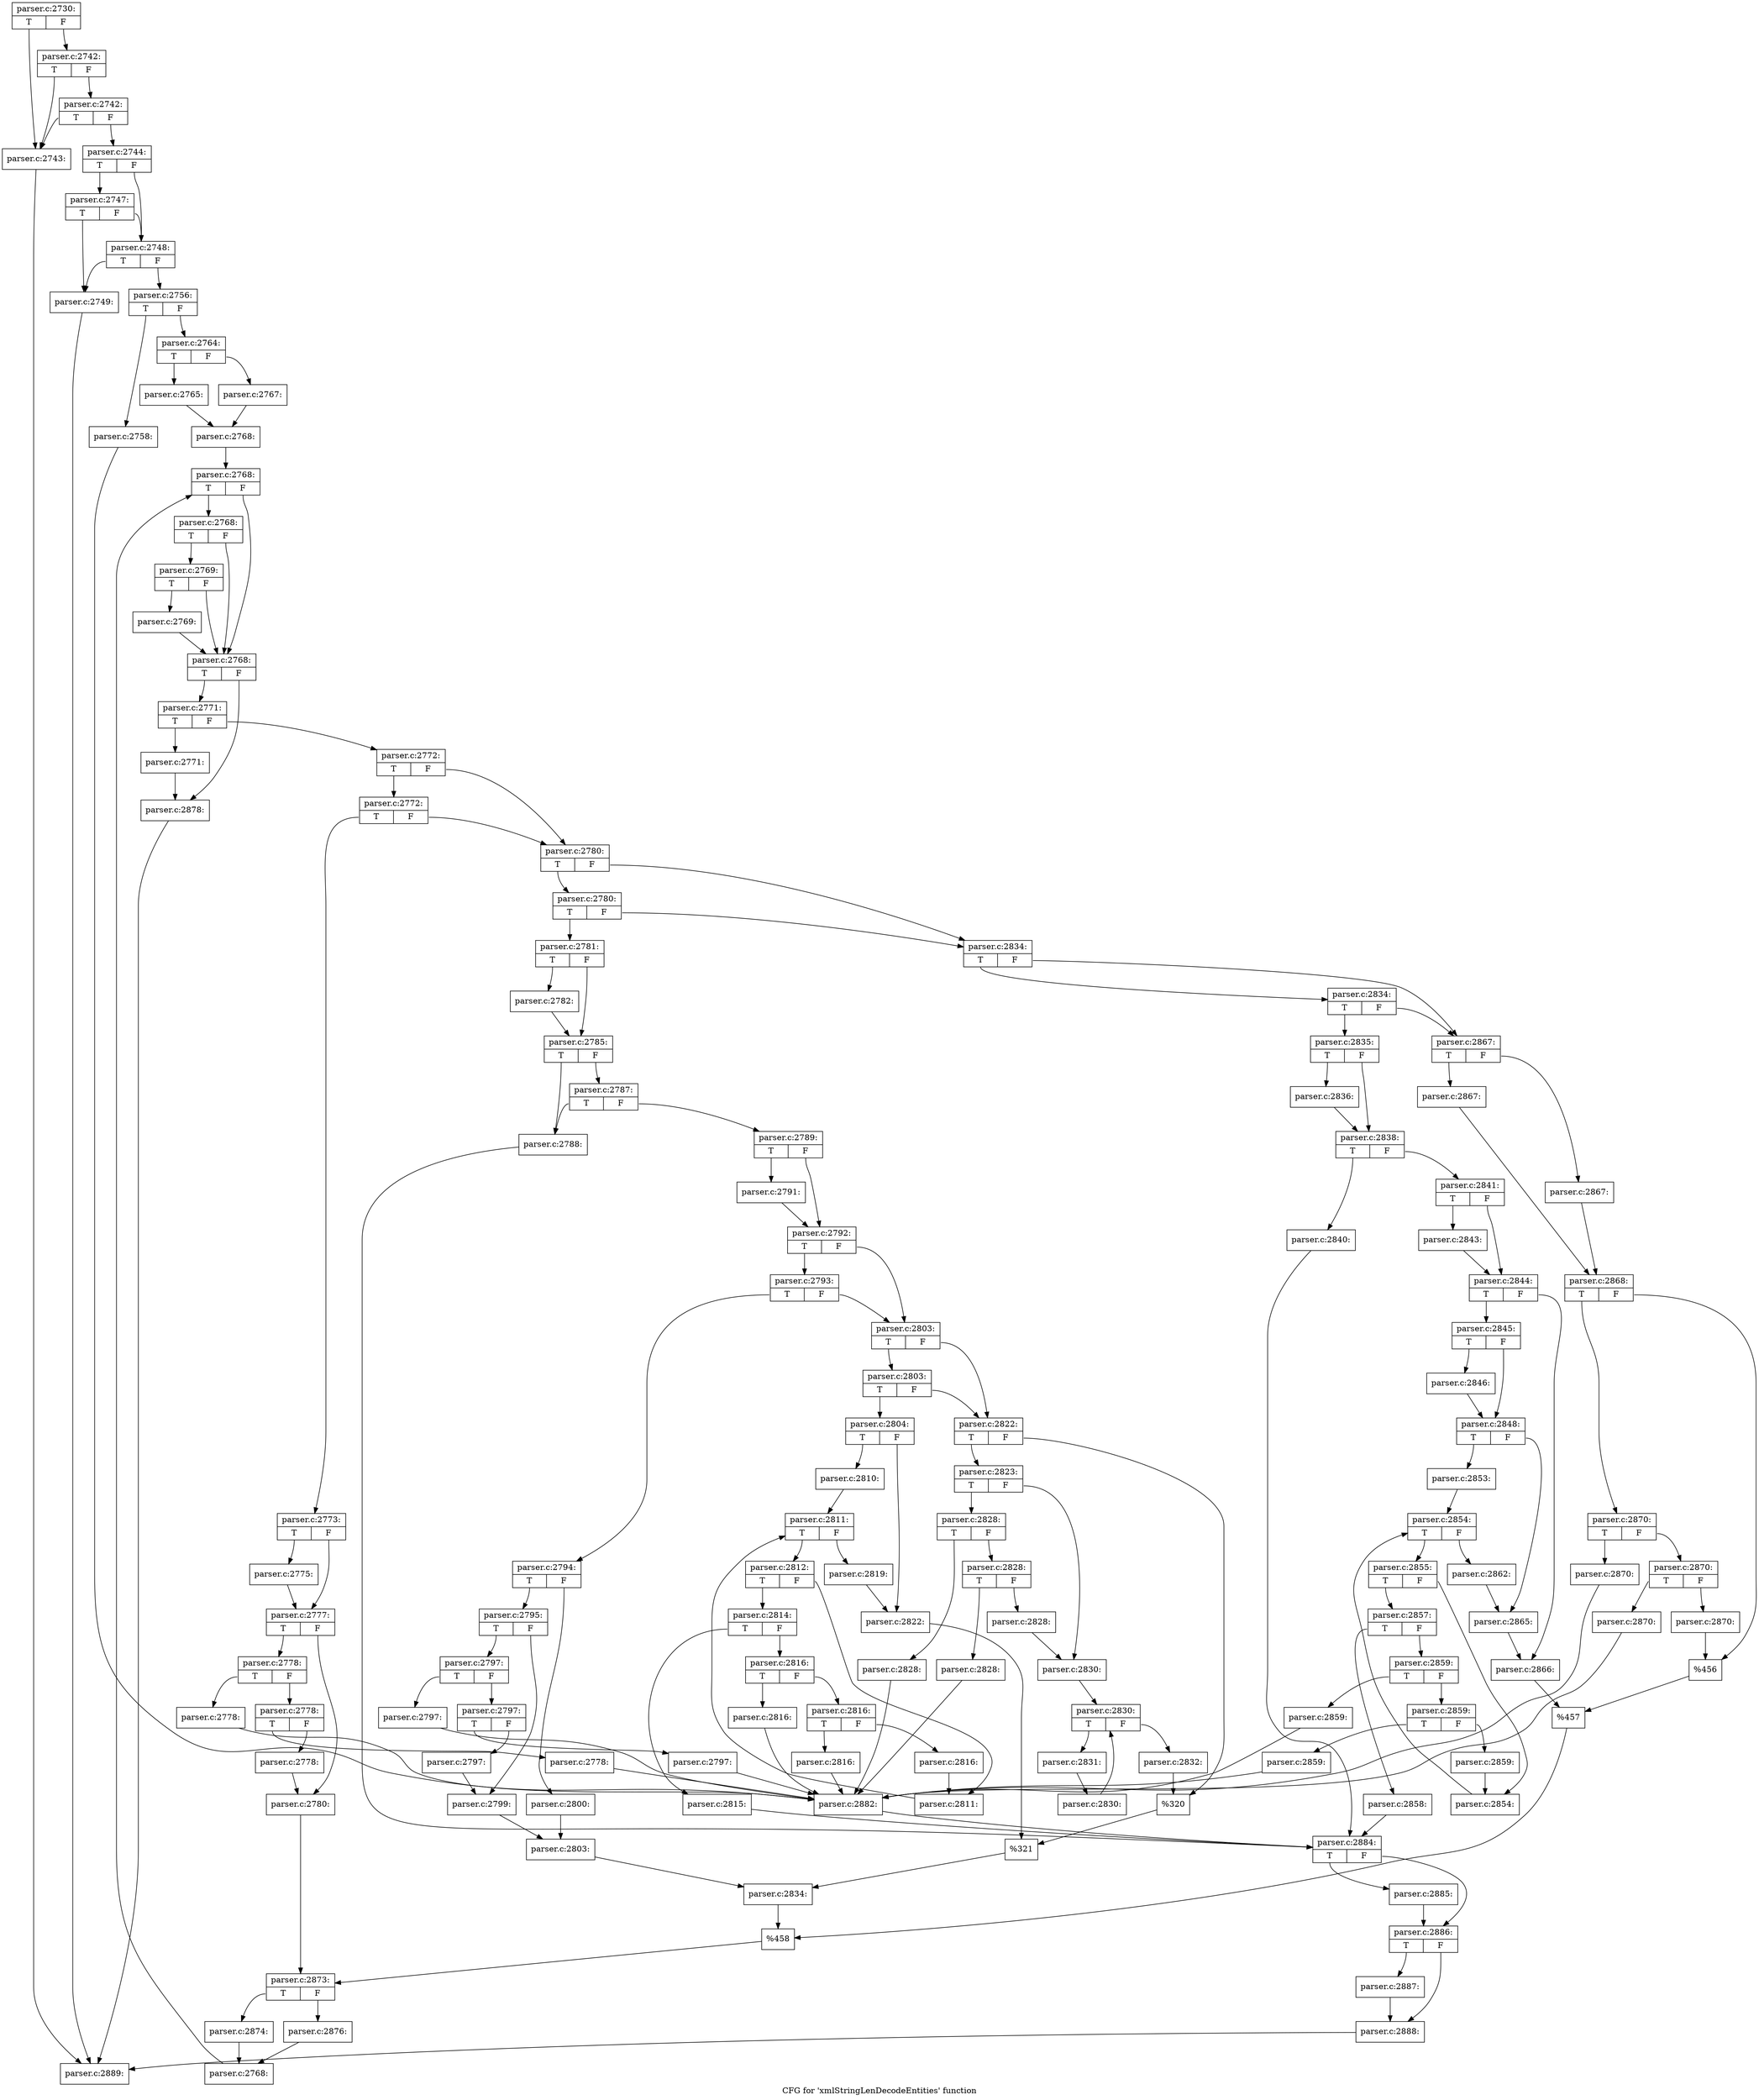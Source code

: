 digraph "CFG for 'xmlStringLenDecodeEntities' function" {
	label="CFG for 'xmlStringLenDecodeEntities' function";

	Node0x40e3580 [shape=record,label="{parser.c:2730:|{<s0>T|<s1>F}}"];
	Node0x40e3580:s0 -> Node0x4297850;
	Node0x40e3580:s1 -> Node0x4297970;
	Node0x4297970 [shape=record,label="{parser.c:2742:|{<s0>T|<s1>F}}"];
	Node0x4297970:s0 -> Node0x4297850;
	Node0x4297970:s1 -> Node0x42978f0;
	Node0x42978f0 [shape=record,label="{parser.c:2742:|{<s0>T|<s1>F}}"];
	Node0x42978f0:s0 -> Node0x4297850;
	Node0x42978f0:s1 -> Node0x42978a0;
	Node0x4297850 [shape=record,label="{parser.c:2743:}"];
	Node0x4297850 -> Node0x3e73040;
	Node0x42978a0 [shape=record,label="{parser.c:2744:|{<s0>T|<s1>F}}"];
	Node0x42978a0:s0 -> Node0x42986e0;
	Node0x42978a0:s1 -> Node0x4298660;
	Node0x42986e0 [shape=record,label="{parser.c:2747:|{<s0>T|<s1>F}}"];
	Node0x42986e0:s0 -> Node0x42985c0;
	Node0x42986e0:s1 -> Node0x4298660;
	Node0x4298660 [shape=record,label="{parser.c:2748:|{<s0>T|<s1>F}}"];
	Node0x4298660:s0 -> Node0x42985c0;
	Node0x4298660:s1 -> Node0x4298610;
	Node0x42985c0 [shape=record,label="{parser.c:2749:}"];
	Node0x42985c0 -> Node0x3e73040;
	Node0x4298610 [shape=record,label="{parser.c:2756:|{<s0>T|<s1>F}}"];
	Node0x4298610:s0 -> Node0x41aa410;
	Node0x4298610:s1 -> Node0x41aa460;
	Node0x41aa410 [shape=record,label="{parser.c:2758:}"];
	Node0x41aa410 -> Node0x3f17500;
	Node0x41aa460 [shape=record,label="{parser.c:2764:|{<s0>T|<s1>F}}"];
	Node0x41aa460:s0 -> Node0x41aa910;
	Node0x41aa460:s1 -> Node0x41aa9b0;
	Node0x41aa910 [shape=record,label="{parser.c:2765:}"];
	Node0x41aa910 -> Node0x41aa960;
	Node0x41aa9b0 [shape=record,label="{parser.c:2767:}"];
	Node0x41aa9b0 -> Node0x41aa960;
	Node0x41aa960 [shape=record,label="{parser.c:2768:}"];
	Node0x41aa960 -> Node0x429cce0;
	Node0x429cce0 [shape=record,label="{parser.c:2768:|{<s0>T|<s1>F}}"];
	Node0x429cce0:s0 -> Node0x429d4e0;
	Node0x429cce0:s1 -> Node0x429d3f0;
	Node0x429d4e0 [shape=record,label="{parser.c:2768:|{<s0>T|<s1>F}}"];
	Node0x429d4e0:s0 -> Node0x429d490;
	Node0x429d4e0:s1 -> Node0x429d3f0;
	Node0x429d490 [shape=record,label="{parser.c:2769:|{<s0>T|<s1>F}}"];
	Node0x429d490:s0 -> Node0x429d440;
	Node0x429d490:s1 -> Node0x429d3f0;
	Node0x429d440 [shape=record,label="{parser.c:2769:}"];
	Node0x429d440 -> Node0x429d3f0;
	Node0x429d3f0 [shape=record,label="{parser.c:2768:|{<s0>T|<s1>F}}"];
	Node0x429d3f0:s0 -> Node0x429da60;
	Node0x429d3f0:s1 -> Node0x429d3a0;
	Node0x429da60 [shape=record,label="{parser.c:2771:|{<s0>T|<s1>F}}"];
	Node0x429da60:s0 -> Node0x429dfc0;
	Node0x429da60:s1 -> Node0x429e010;
	Node0x429dfc0 [shape=record,label="{parser.c:2771:}"];
	Node0x429dfc0 -> Node0x429d3a0;
	Node0x429e010 [shape=record,label="{parser.c:2772:|{<s0>T|<s1>F}}"];
	Node0x429e010:s0 -> Node0x429e410;
	Node0x429e010:s1 -> Node0x429e3c0;
	Node0x429e410 [shape=record,label="{parser.c:2772:|{<s0>T|<s1>F}}"];
	Node0x429e410:s0 -> Node0x429e320;
	Node0x429e410:s1 -> Node0x429e3c0;
	Node0x429e320 [shape=record,label="{parser.c:2773:|{<s0>T|<s1>F}}"];
	Node0x429e320:s0 -> Node0x429f4a0;
	Node0x429e320:s1 -> Node0x411bae0;
	Node0x429f4a0 [shape=record,label="{parser.c:2775:}"];
	Node0x429f4a0 -> Node0x411bae0;
	Node0x411bae0 [shape=record,label="{parser.c:2777:|{<s0>T|<s1>F}}"];
	Node0x411bae0:s0 -> Node0x411b900;
	Node0x411bae0:s1 -> Node0x42a0260;
	Node0x411b900 [shape=record,label="{parser.c:2778:|{<s0>T|<s1>F}}"];
	Node0x411b900:s0 -> Node0x42a0b00;
	Node0x411b900:s1 -> Node0x42a0b50;
	Node0x42a0b00 [shape=record,label="{parser.c:2778:}"];
	Node0x42a0b00 -> Node0x3f17500;
	Node0x42a0b50 [shape=record,label="{parser.c:2778:|{<s0>T|<s1>F}}"];
	Node0x42a0b50:s0 -> Node0x42a10b0;
	Node0x42a0b50:s1 -> Node0x42a1100;
	Node0x42a10b0 [shape=record,label="{parser.c:2778:}"];
	Node0x42a10b0 -> Node0x3f17500;
	Node0x42a1100 [shape=record,label="{parser.c:2778:}"];
	Node0x42a1100 -> Node0x42a0260;
	Node0x42a0260 [shape=record,label="{parser.c:2780:}"];
	Node0x42a0260 -> Node0x429e370;
	Node0x429e3c0 [shape=record,label="{parser.c:2780:|{<s0>T|<s1>F}}"];
	Node0x429e3c0:s0 -> Node0x42a17e0;
	Node0x429e3c0:s1 -> Node0x42a1790;
	Node0x42a17e0 [shape=record,label="{parser.c:2780:|{<s0>T|<s1>F}}"];
	Node0x42a17e0:s0 -> Node0x42a16f0;
	Node0x42a17e0:s1 -> Node0x42a1790;
	Node0x42a16f0 [shape=record,label="{parser.c:2781:|{<s0>T|<s1>F}}"];
	Node0x42a16f0:s0 -> Node0x42a1d70;
	Node0x42a16f0:s1 -> Node0x42a1dc0;
	Node0x42a1d70 [shape=record,label="{parser.c:2782:}"];
	Node0x42a1d70 -> Node0x42a1dc0;
	Node0x42a1dc0 [shape=record,label="{parser.c:2785:|{<s0>T|<s1>F}}"];
	Node0x42a1dc0:s0 -> Node0x42a2b10;
	Node0x42a1dc0:s1 -> Node0x42a2f00;
	Node0x42a2f00 [shape=record,label="{parser.c:2787:|{<s0>T|<s1>F}}"];
	Node0x42a2f00:s0 -> Node0x42a2b10;
	Node0x42a2f00:s1 -> Node0x42a2eb0;
	Node0x42a2b10 [shape=record,label="{parser.c:2788:}"];
	Node0x42a2b10 -> Node0x42a35d0;
	Node0x42a2eb0 [shape=record,label="{parser.c:2789:|{<s0>T|<s1>F}}"];
	Node0x42a2eb0:s0 -> Node0x42a3900;
	Node0x42a2eb0:s1 -> Node0x42a3950;
	Node0x42a3900 [shape=record,label="{parser.c:2791:}"];
	Node0x42a3900 -> Node0x42a3950;
	Node0x42a3950 [shape=record,label="{parser.c:2792:|{<s0>T|<s1>F}}"];
	Node0x42a3950:s0 -> Node0x42a43e0;
	Node0x42a3950:s1 -> Node0x42a4390;
	Node0x42a43e0 [shape=record,label="{parser.c:2793:|{<s0>T|<s1>F}}"];
	Node0x42a43e0:s0 -> Node0x42a42f0;
	Node0x42a43e0:s1 -> Node0x42a4390;
	Node0x42a42f0 [shape=record,label="{parser.c:2794:|{<s0>T|<s1>F}}"];
	Node0x42a42f0:s0 -> Node0x42a4a80;
	Node0x42a42f0:s1 -> Node0x42a4b20;
	Node0x42a4a80 [shape=record,label="{parser.c:2795:|{<s0>T|<s1>F}}"];
	Node0x42a4a80:s0 -> Node0x42a5590;
	Node0x42a4a80:s1 -> Node0x42a55e0;
	Node0x42a5590 [shape=record,label="{parser.c:2797:|{<s0>T|<s1>F}}"];
	Node0x42a5590:s0 -> Node0x42a6050;
	Node0x42a5590:s1 -> Node0x42a60a0;
	Node0x42a6050 [shape=record,label="{parser.c:2797:}"];
	Node0x42a6050 -> Node0x3f17500;
	Node0x42a60a0 [shape=record,label="{parser.c:2797:|{<s0>T|<s1>F}}"];
	Node0x42a60a0:s0 -> Node0x42a6630;
	Node0x42a60a0:s1 -> Node0x42a6680;
	Node0x42a6630 [shape=record,label="{parser.c:2797:}"];
	Node0x42a6630 -> Node0x3f17500;
	Node0x42a6680 [shape=record,label="{parser.c:2797:}"];
	Node0x42a6680 -> Node0x42a55e0;
	Node0x42a55e0 [shape=record,label="{parser.c:2799:}"];
	Node0x42a55e0 -> Node0x42a4ad0;
	Node0x42a4b20 [shape=record,label="{parser.c:2800:}"];
	Node0x42a4b20 -> Node0x42a4ad0;
	Node0x42a4ad0 [shape=record,label="{parser.c:2803:}"];
	Node0x42a4ad0 -> Node0x42a4340;
	Node0x42a4390 [shape=record,label="{parser.c:2803:|{<s0>T|<s1>F}}"];
	Node0x42a4390:s0 -> Node0x42a7890;
	Node0x42a4390:s1 -> Node0x42a7840;
	Node0x42a7890 [shape=record,label="{parser.c:2803:|{<s0>T|<s1>F}}"];
	Node0x42a7890:s0 -> Node0x42a72c0;
	Node0x42a7890:s1 -> Node0x42a7840;
	Node0x42a72c0 [shape=record,label="{parser.c:2804:|{<s0>T|<s1>F}}"];
	Node0x42a72c0:s0 -> Node0x41ffd70;
	Node0x42a72c0:s1 -> Node0x42a8d60;
	Node0x41ffd70 [shape=record,label="{parser.c:2810:}"];
	Node0x41ffd70 -> Node0x42a9760;
	Node0x42a9760 [shape=record,label="{parser.c:2811:|{<s0>T|<s1>F}}"];
	Node0x42a9760:s0 -> Node0x42a9bd0;
	Node0x42a9760:s1 -> Node0x42a9940;
	Node0x42a9bd0 [shape=record,label="{parser.c:2812:|{<s0>T|<s1>F}}"];
	Node0x42a9bd0:s0 -> Node0x42aa250;
	Node0x42a9bd0:s1 -> Node0x42aa2a0;
	Node0x42aa250 [shape=record,label="{parser.c:2814:|{<s0>T|<s1>F}}"];
	Node0x42aa250:s0 -> Node0x42aa720;
	Node0x42aa250:s1 -> Node0x42aa770;
	Node0x42aa720 [shape=record,label="{parser.c:2815:}"];
	Node0x42aa720 -> Node0x42a35d0;
	Node0x42aa770 [shape=record,label="{parser.c:2816:|{<s0>T|<s1>F}}"];
	Node0x42aa770:s0 -> Node0x42ab2f0;
	Node0x42aa770:s1 -> Node0x42ab340;
	Node0x42ab2f0 [shape=record,label="{parser.c:2816:}"];
	Node0x42ab2f0 -> Node0x3f17500;
	Node0x42ab340 [shape=record,label="{parser.c:2816:|{<s0>T|<s1>F}}"];
	Node0x42ab340:s0 -> Node0x42ab8d0;
	Node0x42ab340:s1 -> Node0x42ab920;
	Node0x42ab8d0 [shape=record,label="{parser.c:2816:}"];
	Node0x42ab8d0 -> Node0x3f17500;
	Node0x42ab920 [shape=record,label="{parser.c:2816:}"];
	Node0x42ab920 -> Node0x42aa2a0;
	Node0x42aa2a0 [shape=record,label="{parser.c:2811:}"];
	Node0x42aa2a0 -> Node0x42a9760;
	Node0x42a9940 [shape=record,label="{parser.c:2819:}"];
	Node0x42a9940 -> Node0x42a8d60;
	Node0x42a8d60 [shape=record,label="{parser.c:2822:}"];
	Node0x42a8d60 -> Node0x42a75f0;
	Node0x42a7840 [shape=record,label="{parser.c:2822:|{<s0>T|<s1>F}}"];
	Node0x42a7840:s0 -> Node0x42ac3d0;
	Node0x42a7840:s1 -> Node0x42ac420;
	Node0x42ac3d0 [shape=record,label="{parser.c:2823:|{<s0>T|<s1>F}}"];
	Node0x42ac3d0:s0 -> Node0x42ad150;
	Node0x42ac3d0:s1 -> Node0x42ad920;
	Node0x42ad150 [shape=record,label="{parser.c:2828:|{<s0>T|<s1>F}}"];
	Node0x42ad150:s0 -> Node0x42ae650;
	Node0x42ad150:s1 -> Node0x42ae6a0;
	Node0x42ae650 [shape=record,label="{parser.c:2828:}"];
	Node0x42ae650 -> Node0x3f17500;
	Node0x42ae6a0 [shape=record,label="{parser.c:2828:|{<s0>T|<s1>F}}"];
	Node0x42ae6a0:s0 -> Node0x42aec30;
	Node0x42ae6a0:s1 -> Node0x42aec80;
	Node0x42aec30 [shape=record,label="{parser.c:2828:}"];
	Node0x42aec30 -> Node0x3f17500;
	Node0x42aec80 [shape=record,label="{parser.c:2828:}"];
	Node0x42aec80 -> Node0x42ad920;
	Node0x42ad920 [shape=record,label="{parser.c:2830:}"];
	Node0x42ad920 -> Node0x42ae950;
	Node0x42ae950 [shape=record,label="{parser.c:2830:|{<s0>T|<s1>F}}"];
	Node0x42ae950:s0 -> Node0x4242520;
	Node0x42ae950:s1 -> Node0x42af180;
	Node0x4242520 [shape=record,label="{parser.c:2831:}"];
	Node0x4242520 -> Node0x42424d0;
	Node0x42424d0 [shape=record,label="{parser.c:2830:}"];
	Node0x42424d0 -> Node0x42ae950;
	Node0x42af180 [shape=record,label="{parser.c:2832:}"];
	Node0x42af180 -> Node0x42ac420;
	Node0x42ac420 [shape=record,label="{%320}"];
	Node0x42ac420 -> Node0x42a75f0;
	Node0x42a75f0 [shape=record,label="{%321}"];
	Node0x42a75f0 -> Node0x42a4340;
	Node0x42a4340 [shape=record,label="{parser.c:2834:}"];
	Node0x42a4340 -> Node0x42a1740;
	Node0x42a1790 [shape=record,label="{parser.c:2834:|{<s0>T|<s1>F}}"];
	Node0x42a1790:s0 -> Node0x42b0b90;
	Node0x42a1790:s1 -> Node0x42b0b40;
	Node0x42b0b90 [shape=record,label="{parser.c:2834:|{<s0>T|<s1>F}}"];
	Node0x42b0b90:s0 -> Node0x42b0aa0;
	Node0x42b0b90:s1 -> Node0x42b0b40;
	Node0x42b0aa0 [shape=record,label="{parser.c:2835:|{<s0>T|<s1>F}}"];
	Node0x42b0aa0:s0 -> Node0x42b11a0;
	Node0x42b0aa0:s1 -> Node0x42b11f0;
	Node0x42b11a0 [shape=record,label="{parser.c:2836:}"];
	Node0x42b11a0 -> Node0x42b11f0;
	Node0x42b11f0 [shape=record,label="{parser.c:2838:|{<s0>T|<s1>F}}"];
	Node0x42b11f0:s0 -> Node0x42b2260;
	Node0x42b11f0:s1 -> Node0x42b2590;
	Node0x42b2260 [shape=record,label="{parser.c:2840:}"];
	Node0x42b2260 -> Node0x42a35d0;
	Node0x42b2590 [shape=record,label="{parser.c:2841:|{<s0>T|<s1>F}}"];
	Node0x42b2590:s0 -> Node0x42b2b90;
	Node0x42b2590:s1 -> Node0x42b2be0;
	Node0x42b2b90 [shape=record,label="{parser.c:2843:}"];
	Node0x42b2b90 -> Node0x42b2be0;
	Node0x42b2be0 [shape=record,label="{parser.c:2844:|{<s0>T|<s1>F}}"];
	Node0x42b2be0:s0 -> Node0x42b3580;
	Node0x42b2be0:s1 -> Node0x42b35d0;
	Node0x42b3580 [shape=record,label="{parser.c:2845:|{<s0>T|<s1>F}}"];
	Node0x42b3580:s0 -> Node0x42b3910;
	Node0x42b3580:s1 -> Node0x42b3960;
	Node0x42b3910 [shape=record,label="{parser.c:2846:}"];
	Node0x42b3910 -> Node0x42b3960;
	Node0x42b3960 [shape=record,label="{parser.c:2848:|{<s0>T|<s1>F}}"];
	Node0x42b3960:s0 -> Node0x42b4110;
	Node0x42b3960:s1 -> Node0x42b4e70;
	Node0x42b4110 [shape=record,label="{parser.c:2853:}"];
	Node0x42b4110 -> Node0x42b5300;
	Node0x42b5300 [shape=record,label="{parser.c:2854:|{<s0>T|<s1>F}}"];
	Node0x42b5300:s0 -> Node0x42b5770;
	Node0x42b5300:s1 -> Node0x42b54e0;
	Node0x42b5770 [shape=record,label="{parser.c:2855:|{<s0>T|<s1>F}}"];
	Node0x42b5770:s0 -> Node0x42b5df0;
	Node0x42b5770:s1 -> Node0x42b5e40;
	Node0x42b5df0 [shape=record,label="{parser.c:2857:|{<s0>T|<s1>F}}"];
	Node0x42b5df0:s0 -> Node0x42b62c0;
	Node0x42b5df0:s1 -> Node0x42b6310;
	Node0x42b62c0 [shape=record,label="{parser.c:2858:}"];
	Node0x42b62c0 -> Node0x42a35d0;
	Node0x42b6310 [shape=record,label="{parser.c:2859:|{<s0>T|<s1>F}}"];
	Node0x42b6310:s0 -> Node0x42b6e90;
	Node0x42b6310:s1 -> Node0x42b6ee0;
	Node0x42b6e90 [shape=record,label="{parser.c:2859:}"];
	Node0x42b6e90 -> Node0x3f17500;
	Node0x42b6ee0 [shape=record,label="{parser.c:2859:|{<s0>T|<s1>F}}"];
	Node0x42b6ee0:s0 -> Node0x42b7470;
	Node0x42b6ee0:s1 -> Node0x42b74c0;
	Node0x42b7470 [shape=record,label="{parser.c:2859:}"];
	Node0x42b7470 -> Node0x3f17500;
	Node0x42b74c0 [shape=record,label="{parser.c:2859:}"];
	Node0x42b74c0 -> Node0x42b5e40;
	Node0x42b5e40 [shape=record,label="{parser.c:2854:}"];
	Node0x42b5e40 -> Node0x42b5300;
	Node0x42b54e0 [shape=record,label="{parser.c:2862:}"];
	Node0x42b54e0 -> Node0x42b4e70;
	Node0x42b4e70 [shape=record,label="{parser.c:2865:}"];
	Node0x42b4e70 -> Node0x42b35d0;
	Node0x42b35d0 [shape=record,label="{parser.c:2866:}"];
	Node0x42b35d0 -> Node0x42b0af0;
	Node0x42b0b40 [shape=record,label="{parser.c:2867:|{<s0>T|<s1>F}}"];
	Node0x42b0b40:s0 -> Node0x42b7fe0;
	Node0x42b0b40:s1 -> Node0x42b8080;
	Node0x42b7fe0 [shape=record,label="{parser.c:2867:}"];
	Node0x42b7fe0 -> Node0x42b8030;
	Node0x42b8080 [shape=record,label="{parser.c:2867:}"];
	Node0x42b8080 -> Node0x42b8030;
	Node0x42b8030 [shape=record,label="{parser.c:2868:|{<s0>T|<s1>F}}"];
	Node0x42b8030:s0 -> Node0x42b8df0;
	Node0x42b8030:s1 -> Node0x42b8e40;
	Node0x42b8df0 [shape=record,label="{parser.c:2870:|{<s0>T|<s1>F}}"];
	Node0x42b8df0:s0 -> Node0x42b98b0;
	Node0x42b8df0:s1 -> Node0x42b9900;
	Node0x42b98b0 [shape=record,label="{parser.c:2870:}"];
	Node0x42b98b0 -> Node0x3f17500;
	Node0x42b9900 [shape=record,label="{parser.c:2870:|{<s0>T|<s1>F}}"];
	Node0x42b9900:s0 -> Node0x42b9e90;
	Node0x42b9900:s1 -> Node0x42b9ee0;
	Node0x42b9e90 [shape=record,label="{parser.c:2870:}"];
	Node0x42b9e90 -> Node0x3f17500;
	Node0x42b9ee0 [shape=record,label="{parser.c:2870:}"];
	Node0x42b9ee0 -> Node0x42b8e40;
	Node0x42b8e40 [shape=record,label="{%456}"];
	Node0x42b8e40 -> Node0x42b0af0;
	Node0x42b0af0 [shape=record,label="{%457}"];
	Node0x42b0af0 -> Node0x42a1740;
	Node0x42a1740 [shape=record,label="{%458}"];
	Node0x42a1740 -> Node0x429e370;
	Node0x429e370 [shape=record,label="{parser.c:2873:|{<s0>T|<s1>F}}"];
	Node0x429e370:s0 -> Node0x42ba6b0;
	Node0x429e370:s1 -> Node0x42ba750;
	Node0x42ba6b0 [shape=record,label="{parser.c:2874:}"];
	Node0x42ba6b0 -> Node0x42ba700;
	Node0x42ba750 [shape=record,label="{parser.c:2876:}"];
	Node0x42ba750 -> Node0x42ba700;
	Node0x42ba700 [shape=record,label="{parser.c:2768:}"];
	Node0x42ba700 -> Node0x429cce0;
	Node0x429d3a0 [shape=record,label="{parser.c:2878:}"];
	Node0x429d3a0 -> Node0x3e73040;
	Node0x3f17500 [shape=record,label="{parser.c:2882:}"];
	Node0x3f17500 -> Node0x42a35d0;
	Node0x42a35d0 [shape=record,label="{parser.c:2884:|{<s0>T|<s1>F}}"];
	Node0x42a35d0:s0 -> Node0x42bb5d0;
	Node0x42a35d0:s1 -> Node0x42bb620;
	Node0x42bb5d0 [shape=record,label="{parser.c:2885:}"];
	Node0x42bb5d0 -> Node0x42bb620;
	Node0x42bb620 [shape=record,label="{parser.c:2886:|{<s0>T|<s1>F}}"];
	Node0x42bb620:s0 -> Node0x42bbb10;
	Node0x42bb620:s1 -> Node0x42bbb60;
	Node0x42bbb10 [shape=record,label="{parser.c:2887:}"];
	Node0x42bbb10 -> Node0x42bbb60;
	Node0x42bbb60 [shape=record,label="{parser.c:2888:}"];
	Node0x42bbb60 -> Node0x3e73040;
	Node0x3e73040 [shape=record,label="{parser.c:2889:}"];
}
